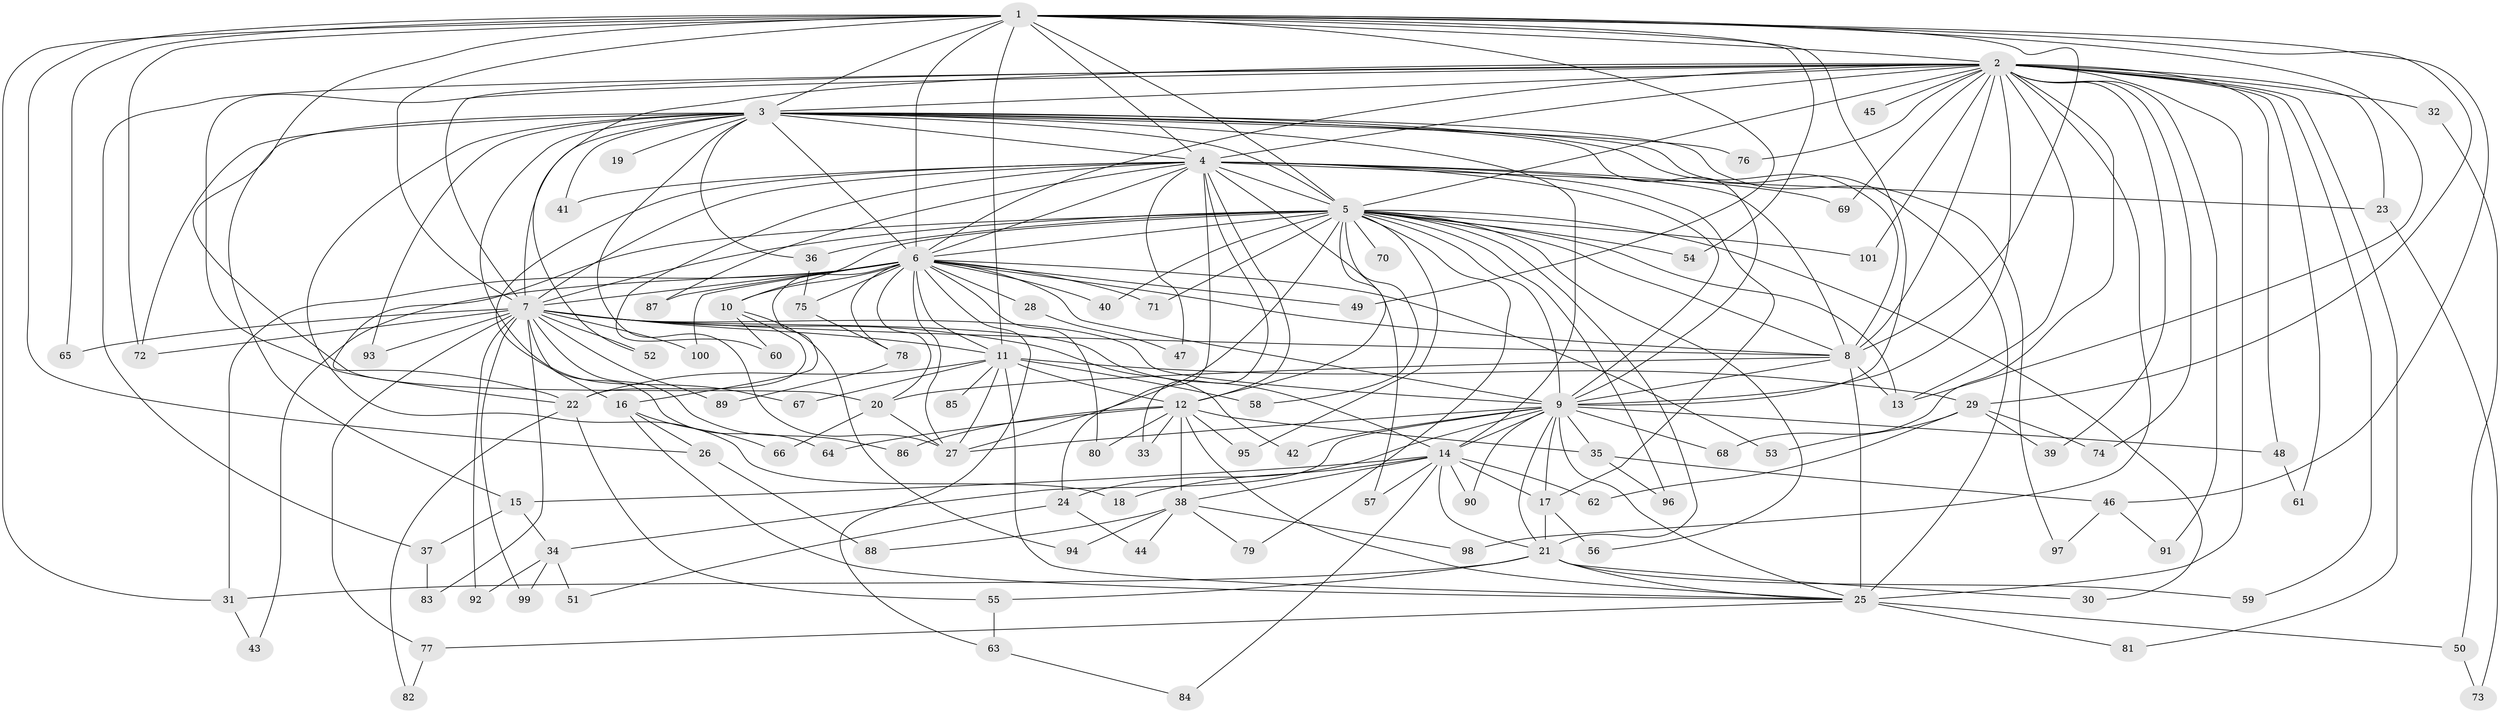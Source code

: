 // original degree distribution, {24: 0.020833333333333332, 32: 0.006944444444444444, 25: 0.006944444444444444, 19: 0.006944444444444444, 31: 0.006944444444444444, 26: 0.006944444444444444, 22: 0.006944444444444444, 23: 0.006944444444444444, 2: 0.6041666666666666, 5: 0.041666666666666664, 14: 0.006944444444444444, 4: 0.06944444444444445, 12: 0.006944444444444444, 6: 0.020833333333333332, 3: 0.16666666666666666, 9: 0.006944444444444444, 7: 0.006944444444444444}
// Generated by graph-tools (version 1.1) at 2025/49/03/04/25 22:49:45]
// undirected, 101 vertices, 237 edges
graph export_dot {
  node [color=gray90,style=filled];
  1;
  2;
  3;
  4;
  5;
  6;
  7;
  8;
  9;
  10;
  11;
  12;
  13;
  14;
  15;
  16;
  17;
  18;
  19;
  20;
  21;
  22;
  23;
  24;
  25;
  26;
  27;
  28;
  29;
  30;
  31;
  32;
  33;
  34;
  35;
  36;
  37;
  38;
  39;
  40;
  41;
  42;
  43;
  44;
  45;
  46;
  47;
  48;
  49;
  50;
  51;
  52;
  53;
  54;
  55;
  56;
  57;
  58;
  59;
  60;
  61;
  62;
  63;
  64;
  65;
  66;
  67;
  68;
  69;
  70;
  71;
  72;
  73;
  74;
  75;
  76;
  77;
  78;
  79;
  80;
  81;
  82;
  83;
  84;
  85;
  86;
  87;
  88;
  89;
  90;
  91;
  92;
  93;
  94;
  95;
  96;
  97;
  98;
  99;
  100;
  101;
  1 -- 2 [weight=1.0];
  1 -- 3 [weight=1.0];
  1 -- 4 [weight=2.0];
  1 -- 5 [weight=2.0];
  1 -- 6 [weight=2.0];
  1 -- 7 [weight=1.0];
  1 -- 8 [weight=1.0];
  1 -- 9 [weight=1.0];
  1 -- 11 [weight=1.0];
  1 -- 13 [weight=1.0];
  1 -- 20 [weight=1.0];
  1 -- 26 [weight=1.0];
  1 -- 29 [weight=1.0];
  1 -- 31 [weight=1.0];
  1 -- 46 [weight=1.0];
  1 -- 49 [weight=1.0];
  1 -- 54 [weight=1.0];
  1 -- 65 [weight=1.0];
  1 -- 72 [weight=1.0];
  2 -- 3 [weight=1.0];
  2 -- 4 [weight=1.0];
  2 -- 5 [weight=2.0];
  2 -- 6 [weight=1.0];
  2 -- 7 [weight=1.0];
  2 -- 8 [weight=1.0];
  2 -- 9 [weight=1.0];
  2 -- 13 [weight=1.0];
  2 -- 22 [weight=1.0];
  2 -- 23 [weight=1.0];
  2 -- 25 [weight=2.0];
  2 -- 32 [weight=1.0];
  2 -- 37 [weight=1.0];
  2 -- 39 [weight=1.0];
  2 -- 45 [weight=1.0];
  2 -- 48 [weight=1.0];
  2 -- 52 [weight=1.0];
  2 -- 59 [weight=1.0];
  2 -- 61 [weight=1.0];
  2 -- 68 [weight=1.0];
  2 -- 69 [weight=1.0];
  2 -- 74 [weight=1.0];
  2 -- 76 [weight=1.0];
  2 -- 81 [weight=1.0];
  2 -- 91 [weight=1.0];
  2 -- 98 [weight=1.0];
  2 -- 101 [weight=1.0];
  3 -- 4 [weight=1.0];
  3 -- 5 [weight=2.0];
  3 -- 6 [weight=1.0];
  3 -- 7 [weight=2.0];
  3 -- 8 [weight=2.0];
  3 -- 9 [weight=1.0];
  3 -- 14 [weight=1.0];
  3 -- 15 [weight=1.0];
  3 -- 18 [weight=1.0];
  3 -- 19 [weight=1.0];
  3 -- 25 [weight=1.0];
  3 -- 27 [weight=1.0];
  3 -- 36 [weight=1.0];
  3 -- 41 [weight=1.0];
  3 -- 67 [weight=1.0];
  3 -- 72 [weight=1.0];
  3 -- 76 [weight=1.0];
  3 -- 93 [weight=1.0];
  3 -- 97 [weight=1.0];
  4 -- 5 [weight=3.0];
  4 -- 6 [weight=1.0];
  4 -- 7 [weight=1.0];
  4 -- 8 [weight=2.0];
  4 -- 9 [weight=1.0];
  4 -- 12 [weight=1.0];
  4 -- 17 [weight=1.0];
  4 -- 23 [weight=1.0];
  4 -- 24 [weight=1.0];
  4 -- 33 [weight=1.0];
  4 -- 41 [weight=1.0];
  4 -- 47 [weight=1.0];
  4 -- 57 [weight=1.0];
  4 -- 60 [weight=1.0];
  4 -- 64 [weight=1.0];
  4 -- 69 [weight=1.0];
  4 -- 87 [weight=1.0];
  5 -- 6 [weight=2.0];
  5 -- 7 [weight=3.0];
  5 -- 8 [weight=2.0];
  5 -- 9 [weight=3.0];
  5 -- 10 [weight=1.0];
  5 -- 12 [weight=1.0];
  5 -- 13 [weight=2.0];
  5 -- 21 [weight=1.0];
  5 -- 22 [weight=1.0];
  5 -- 27 [weight=1.0];
  5 -- 30 [weight=1.0];
  5 -- 36 [weight=1.0];
  5 -- 40 [weight=1.0];
  5 -- 54 [weight=1.0];
  5 -- 56 [weight=1.0];
  5 -- 58 [weight=1.0];
  5 -- 70 [weight=2.0];
  5 -- 71 [weight=1.0];
  5 -- 79 [weight=1.0];
  5 -- 95 [weight=1.0];
  5 -- 96 [weight=1.0];
  5 -- 101 [weight=1.0];
  6 -- 7 [weight=2.0];
  6 -- 8 [weight=1.0];
  6 -- 9 [weight=1.0];
  6 -- 10 [weight=1.0];
  6 -- 11 [weight=1.0];
  6 -- 16 [weight=1.0];
  6 -- 20 [weight=1.0];
  6 -- 27 [weight=1.0];
  6 -- 28 [weight=1.0];
  6 -- 31 [weight=2.0];
  6 -- 40 [weight=1.0];
  6 -- 43 [weight=1.0];
  6 -- 49 [weight=1.0];
  6 -- 53 [weight=1.0];
  6 -- 63 [weight=1.0];
  6 -- 71 [weight=1.0];
  6 -- 75 [weight=1.0];
  6 -- 78 [weight=1.0];
  6 -- 80 [weight=1.0];
  6 -- 87 [weight=1.0];
  6 -- 100 [weight=1.0];
  7 -- 8 [weight=1.0];
  7 -- 9 [weight=1.0];
  7 -- 11 [weight=1.0];
  7 -- 14 [weight=1.0];
  7 -- 16 [weight=1.0];
  7 -- 42 [weight=1.0];
  7 -- 52 [weight=1.0];
  7 -- 65 [weight=1.0];
  7 -- 72 [weight=1.0];
  7 -- 77 [weight=1.0];
  7 -- 83 [weight=1.0];
  7 -- 86 [weight=1.0];
  7 -- 89 [weight=1.0];
  7 -- 92 [weight=1.0];
  7 -- 93 [weight=1.0];
  7 -- 99 [weight=1.0];
  7 -- 100 [weight=1.0];
  8 -- 9 [weight=1.0];
  8 -- 13 [weight=1.0];
  8 -- 20 [weight=1.0];
  8 -- 25 [weight=10.0];
  9 -- 14 [weight=2.0];
  9 -- 17 [weight=1.0];
  9 -- 21 [weight=1.0];
  9 -- 24 [weight=1.0];
  9 -- 25 [weight=1.0];
  9 -- 27 [weight=1.0];
  9 -- 34 [weight=1.0];
  9 -- 35 [weight=1.0];
  9 -- 42 [weight=1.0];
  9 -- 48 [weight=1.0];
  9 -- 68 [weight=1.0];
  9 -- 90 [weight=1.0];
  10 -- 22 [weight=1.0];
  10 -- 60 [weight=1.0];
  10 -- 94 [weight=1.0];
  11 -- 12 [weight=1.0];
  11 -- 22 [weight=1.0];
  11 -- 25 [weight=2.0];
  11 -- 27 [weight=1.0];
  11 -- 29 [weight=1.0];
  11 -- 58 [weight=1.0];
  11 -- 67 [weight=1.0];
  11 -- 85 [weight=1.0];
  12 -- 25 [weight=1.0];
  12 -- 33 [weight=1.0];
  12 -- 35 [weight=1.0];
  12 -- 38 [weight=1.0];
  12 -- 64 [weight=1.0];
  12 -- 80 [weight=1.0];
  12 -- 86 [weight=1.0];
  12 -- 95 [weight=1.0];
  14 -- 15 [weight=1.0];
  14 -- 17 [weight=1.0];
  14 -- 18 [weight=1.0];
  14 -- 21 [weight=1.0];
  14 -- 38 [weight=1.0];
  14 -- 57 [weight=1.0];
  14 -- 62 [weight=1.0];
  14 -- 84 [weight=1.0];
  14 -- 90 [weight=1.0];
  15 -- 34 [weight=1.0];
  15 -- 37 [weight=1.0];
  16 -- 25 [weight=2.0];
  16 -- 26 [weight=1.0];
  16 -- 66 [weight=1.0];
  17 -- 21 [weight=1.0];
  17 -- 56 [weight=1.0];
  20 -- 27 [weight=1.0];
  20 -- 66 [weight=1.0];
  21 -- 25 [weight=1.0];
  21 -- 30 [weight=1.0];
  21 -- 31 [weight=1.0];
  21 -- 55 [weight=1.0];
  21 -- 59 [weight=1.0];
  22 -- 55 [weight=1.0];
  22 -- 82 [weight=1.0];
  23 -- 73 [weight=1.0];
  24 -- 44 [weight=1.0];
  24 -- 51 [weight=1.0];
  25 -- 50 [weight=1.0];
  25 -- 77 [weight=1.0];
  25 -- 81 [weight=1.0];
  26 -- 88 [weight=1.0];
  28 -- 47 [weight=1.0];
  29 -- 39 [weight=1.0];
  29 -- 53 [weight=1.0];
  29 -- 62 [weight=1.0];
  29 -- 74 [weight=1.0];
  31 -- 43 [weight=1.0];
  32 -- 50 [weight=1.0];
  34 -- 51 [weight=1.0];
  34 -- 92 [weight=1.0];
  34 -- 99 [weight=1.0];
  35 -- 46 [weight=1.0];
  35 -- 96 [weight=1.0];
  36 -- 75 [weight=1.0];
  37 -- 83 [weight=1.0];
  38 -- 44 [weight=1.0];
  38 -- 79 [weight=1.0];
  38 -- 88 [weight=1.0];
  38 -- 94 [weight=1.0];
  38 -- 98 [weight=1.0];
  46 -- 91 [weight=1.0];
  46 -- 97 [weight=1.0];
  48 -- 61 [weight=1.0];
  50 -- 73 [weight=1.0];
  55 -- 63 [weight=1.0];
  63 -- 84 [weight=1.0];
  75 -- 78 [weight=1.0];
  77 -- 82 [weight=1.0];
  78 -- 89 [weight=1.0];
}
